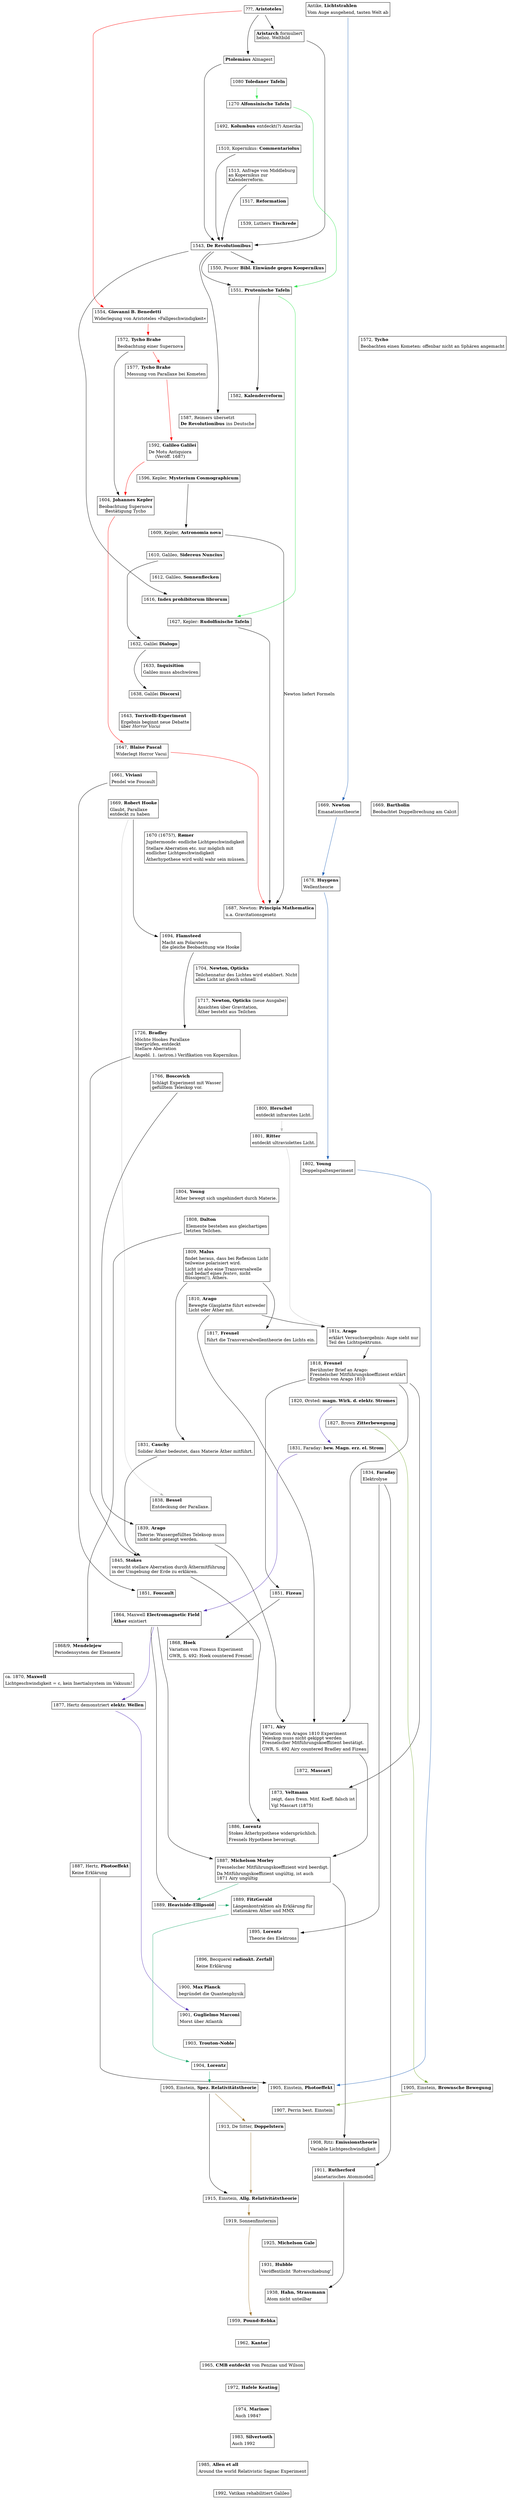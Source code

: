 //
//  http://renenyffenegger.ch/Wissenschaft/Geschichte/Ablauf.pdf
//
digraph A {

  node [shape=plaintext];

   j_Aristoteles [ //_{
     label = <
       <table border="1" cellborder="0">
       <tr><td align="left">???, <b>Aristoteles</b></td></tr>
       </table>
     >
   ]; //_}

   j_antike_lichtstrahlen [ //_{
     label = <
       <table border="1" cellborder="0">
       <tr><td align="left">Antike, <b>Lichtstrahlen</b></td></tr>
       <tr><td align="left">Vom Auge ausgehend, tasten Welt ab</td></tr>
       </table>
     >
   ]; //_}

   {rank=same j_Aristoteles j_antike_lichtstrahlen}

   j_Aristarch [ //_{
     label = <
       <table border="1" cellborder="0">
       <tr><td align="left"><b>Aristarch</b> formuliert<br align="left"/>helioz. Weltbild<br align="left"/></td></tr>
       </table>
     >
   ];
   j_Aristoteles -> j_Aristarch;
   //_}

   j_Almagest [ //_{
     label = <
       <table border="1" cellborder="0">
       <tr><td align="left"><b>Ptolemäus</b> Almagest</td></tr>
       </table>
     >
   ];
   j_Aristoteles -> j_Almagest;

   
   //_}

   j_1080_Toledaner_Tafeln [ //_{
     label = <
       <table border="1" cellborder="0">
       <tr><td align="left">1080 <b>Toledaner Tafeln</b></td></tr>
       </table>
     >
   ]; //_}

   j_1270_Alfonsinische_Tafeln [ //_{
     label = <
       <table border="1" cellborder="0">
       <tr><td align="left">1270 <b>Alfonsinische Tafeln</b></td></tr>
       </table>
     >
   ]; //_}

   j_1492_Kolumbus [ //_{
     label = <
       <table border="1" cellborder="0">
       <tr><td align="left">1492, <b>Kolumbus</b> entdeckt(?) Amerika</td></tr>
       </table>
     >
   ] //_}

 //_{ 15xx

   j_1510_Commentariolus [ //_{
     label = <
       <table border="1" cellborder="0">
       <tr><td align="left">1510, Kopernikus: <b>Commentariolus</b></td></tr>
       </table>
     >
   ]; //_}

   j_1513_Middelburg [ //_{
     label = <
       <table border="1" cellborder="0">
       <tr><td align="left">1513, Anfrage von Middleburg<br align="left"/>an Kopernikus zur<br align="left"/>Kalenderreform.<br align="left"/></td></tr>
       </table>
     >
   ]; //_}
   
   j_1517_Reformation [ //_{
     label = <
       <table border="1" cellborder="0">
       <tr><td align="left">1517, <b>Reformation</b></td></tr>
       </table>
     >
   ]; //_}

   j_1539_luther [ //_{
     label = <
       <table border="1" cellborder="0">
       <tr><td align="left">1539, Luthers <b>Tischrede</b></td></tr>
       </table>
     >
   ]; //_}

   j_1543_De_Revolutionibus [ //_{
     label = <
       <table border="1" cellborder="0">
       <tr><td align="left">1543, <b>De Revolutionibus</b></td></tr>
       </table>
     >
   ];
   j_Almagest -> j_1543_De_Revolutionibus;
   j_Aristarch -> j_1543_De_Revolutionibus;
   j_1513_Middelburg -> j_1543_De_Revolutionibus;
   j_1510_Commentariolus -> j_1543_De_Revolutionibus;
 //_}

   j_1550_Peucer [ //_{
     label = <
       <table border="1" cellborder="0">
       <tr><td align="left">1550, Peucer <b>Bibl. Einwände gegen Koopernikus</b></td></tr>
       </table>
     >
   ]; //_}

   j_1543_De_Revolutionibus -> j_1550_Peucer;

   j_1551_Prutenische_Tafeln [ //_{
     label = <
       <table border="1" cellborder="0">
       <tr><td align="left">1551, <b>Prutenische Tafeln</b></td></tr>
       </table>
     >
   ];
   j_1543_De_Revolutionibus -> j_1551_Prutenische_Tafeln;
 //_}

   j_1554_Benedetti [ //_{
     label = <
       <table border="1" cellborder="0">
       <tr><td align="left">1554, <b>Giovanni B. Benedetti</b></td></tr>
       <tr><td align="left">Widerlegung von Aristoteles »Fallgeschwindigkeit«</td></tr>
       </table>
     >
   ]; //_}

 //_{ 1572
   j_1572_Tycho [ //_{
     label = <
       <table border="1" cellborder="0">
       <tr><td align="left">1572, <b>Tycho</b></td></tr>
       <tr><td align="left">Beobachten einen Kometen: offenbar nicht an Sphären angemacht</td></tr>
       </table>
      >
   ]; //_}

   j_1572_Brahe [ //_{
     label = <
       <table border="1" cellborder="0">
       <tr><td align="left">1572, <b>Tycho Brahe</b></td></tr>
       <tr><td align="left">Beobachtung einer Supernova</td></tr>
       </table>
     >
   ]; //_}

   {rank=same j_1572_Tycho j_1572_Brahe}
 //_}

   j_1577_Brahe [ //_{
     label = <
       <table border="1" cellborder="0">
       <tr><td align="left">1577, <b>Tycho Brahe</b></td></tr>
       <tr><td align="left">Messung von Parallaxe bei Kometen</td></tr>
       </table>
     >
   ]; //_}

   j_1582_Kalenderreform [ //_{
     label = <
       <table border="1" cellborder="0">
       <tr><td align="left">1582, <b>Kalenderreform</b></td></tr>
       </table>
     >
   ];
   j_1551_Prutenische_Tafeln -> j_1582_Kalenderreform;
 //_}

   j_1587_Reimers [ //_{
     label = <
       <table border="1" cellborder="0">
       <tr><td align="left">1587, Reimers übersetzt</td></tr>
       <tr><td align="left"><b>De Revolutionibus</b> ins Deutsche</td></tr>
       </table>
     >
   ];
   j_1543_De_Revolutionibus -> j_1587_Reimers;
 //_}

   j_1592_De_Motu [ //_{
     label = <
       <table border="1" cellborder="0">
       <tr><td align="left">1592, <b>Galileo Galilei</b></td></tr>
       <tr><td align="left">De Motu Antiquiora<br align="left"/>(Veröff. 1687)</td></tr>
       </table>
     >
   ]; //_}

   j_1596_Mysterium_Cosmographicum [ //_{
     label = <
       <table border="1" cellborder="0">
       <tr><td align="left">1596, Kepler, <b>Mysterium Cosmographicum</b></td></tr>
       </table>
     >
   ]; //_}

 //_}

 //_{ 16xx

 //_{ 1610-
   j_1604_Kepler [ //_{
     label = <
       <table border="1" cellborder="0">
       <tr><td align="left">1604, <b>Johannes Kepler</b></td></tr>
       <tr><td align="left">Beobachtung Supernova<br align="left"/>Bestätigung Tycho</td></tr>
       </table>
     >
   ];
   j_1572_Brahe -> j_1604_Kepler;
   //_}

   j_1609_Astronomia_nova [ //_{
     label = <
       <table border="1" cellborder="0">
       <tr><td align="left">1609, Kepler, <b>Astronomia nova</b></td></tr>
       </table>
     >
   ];
   j_1596_Mysterium_Cosmographicum -> j_1609_Astronomia_nova;
 //_}

   j_1610_sidereus_nuncius [ //_{
     label = <
       <table border="1" cellborder="0">
       <tr><td align="left">1610, Galileo, <b>Sidereus Nuncius</b></td></tr>
       </table>
     >
   ]; //_}

   j_1612_sonnenflecken [ //_{
     label = <
       <table border="1" cellborder="0">
       <tr><td align="left">1612, Galileo, <b>Sonnenflecken</b></td></tr>
       </table>
     >
   ]; //_}

   j_1616_index [ //_{
     label = <
       <table border="1" cellborder="0">
       <tr><td align="left">1616, <b>Index prohibitorum librorum</b></td></tr>
       </table>
     >
   ];
   j_1543_De_Revolutionibus -> j_1616_index;
 //_}
 //_}
 //_{ 1620-
   j_1627_Rudolfinische_Tafeln [ //_{
     label = <
       <table border="1" cellborder="0">
       <tr><td align="left">1627, Kepler: <b>Rudolfinische Tafeln</b></td></tr>
       </table>
     >
   ];
   j_1080_Toledaner_Tafeln -> j_1270_Alfonsinische_Tafeln -> j_1551_Prutenische_Tafeln -> j_1627_Rudolfinische_Tafeln [color="#33e651"]; /* Ephemeriden */
 //_}

   j_1632_galilei_dialogo [ //_{
     label = <
       <table border="1" cellborder="0">
       <tr><td align="left">1632, Galilei <b>Dialogo</b></td></tr>
       </table>
     >
   ]; //_}

   j_1633_Inquisition [ //_{
     label = <
       <table border="1" cellborder="0">
       <tr><td align="left">1633, <b>Inquisition</b></td></tr>
       <tr><td align="left">Galileo muss abschwören</td></tr>
       </table>
     >
   ]; //_}

   j_1638_galilei_discorsi [ //_{
     label = <
       <table border="1" cellborder="0">
       <tr><td align="left">1638, Galilei <b>Discorsi</b></td></tr>
       </table>
     >
   ];

   j_1610_sidereus_nuncius  -> j_1632_galilei_dialogo -> j_1638_galilei_discorsi;
   
   //_}
 //_}

   j_1643_Torricelli [ //_{
     label = <
       <table border="1" cellborder="0">
       <tr><td align="left">1643, <b>Torricelli-Experiment</b></td></tr>
       <tr><td align="left">Ergebnis beginnt neue Debatte<br align="left"/>über <i>Horror Vacui</i><br align="left"/></td></tr>
       </table>
     >
   ]; //_}

   j_1647_Pascal [ //_{
     label = <
       <table border="1" cellborder="0">
       <tr><td align="left">1647, <b>Blaise Pascal</b></td></tr>
       <tr><td align="left">Widerlegt Horror Vacui</td></tr>
       </table>
     >
   ]; //_}

   j_1661_Viviani [ //_{
     label = <
       <table border="1" cellborder="0">
       <tr><td align="left">1661, <b>Viviani</b></td></tr>
       <tr><td align="left">Pendel wie Foucault</td></tr>
       </table>
     >
   ]; //_}

   //_{ 1699
   j_1669_Hooke [ //_{
     label = <
       <table border="1" cellborder="0">
       <tr><td align="left">1669, <b>Robert Hooke</b></td></tr>
       <tr><td align="left">Glaubt, Parallaxe<br align="left"/>entdeckt zu haben</td></tr>
       </table>
     >
   ]; //_}

   j_1669_Bartholin [ //_{
     label = <
       <table border="1" cellborder="0">
       <tr><td align="left">1669, <b>Bartholin</b></td></tr>
       <tr><td align="left">Beobachtet Doppelbrechung am Calcit</td></tr>
       </table>
     >
   ]; //_}

   j_1669_Newton [ //_{
     label = <
       <table border="1" cellborder="0">
       <tr><td align="left">1669, <b>Newton</b></td></tr>
       <tr><td align="left">Emanationstheorie</td></tr>
       </table>
     >
   ]; //_}
   {rank=same j_1669_Hooke j_1669_Newton j_1669_Bartholin}
 //_}

   j_1670_Roemer [ //_{
     label = <
       <table border="1" cellborder="0">
       <tr><td align="left">1670 (1675?), <b>Rømer</b></td></tr>
       <tr><td align="left">Jupitermonde: endliche Lichtgeschwindigkeit</td></tr>
       <tr><td align="left">Stellare Aberration etc. nur möglich mit<br align="left"/>endlicher Lichtgeschwindigkeit<br align="left"/></td></tr>
       <tr><td align="left">Ätherhypothese wird wohl wahr sein müssen.</td></tr>
       </table>
     >
   ]; //_}

   j_1678_Huygens [ //_{
     label = <
       <table border="1" cellborder="0">
       <tr><td align="left">1678, <b>Huygens</b></td></tr>
       <tr><td align="left">Wellentheorie</td></tr>
       </table>
     >
   ]; //_}

   j_1687_Newton [ //_{
     label = <
       <table border="1" cellborder="0">
       <tr><td align="left">1687, Newton: <b>Principia Mathematica</b></td></tr>
       <tr><td align="left">u.a. Gravitationsgesetz</td></tr>
       </table>
     >
   ];
   j_1609_Astronomia_nova -> j_1687_Newton [ label="Newton liefert Formeln" lblstyle="above, sloped"];
   j_1627_Rudolfinische_Tafeln -> j_1687_Newton; //_}

   j_1694_Flamsteed [ //_{
     label = <
       <table border="1" cellborder="0">
       <tr><td align="left">1694, <b>Flamsteed</b></td></tr>
       <tr><td align="left">Macht am Polarstern<br align="left"/>die gleiche Beobachtung wie Hooke<br align="left"/></td></tr>
       </table>
     >
   ]; //_}

 //_}

 //_{ 17xx

   j_1704_Newton [ //_{
     label = <
       <table border="1" cellborder="0">
       <tr><td align="left">1704, <b>Newton, Opticks</b></td></tr>
       <tr><td align="left">Teilchennatur des Lichtes wird etabliert. Nicht<br align="left"/>alles Licht ist gleich schnell<br align="left"/></td></tr>
       </table>
     >
   ]; //_}

   j_1717_Newton [ //_{
     label = <
       <table border="1" cellborder="0">
       <tr><td align="left">1717, <b>Newton, Opticks</b> (neue Ausgabe)</td></tr>
       <tr><td align="left">Ansichten über Gravitation,<br align="left"/>Äther besteht aus Teilchen<br align="left"/></td></tr>
       </table>
     >
   ]; //_}

   j_1726_Bradley [ //_{
     label = <
       <table border="1" cellborder="0">
       <tr><td align="left">1726, <b>Bradley</b></td></tr>
       <tr><td align="left">Möchte Hookes Parallaxe<br align="left"/>überprüfen, entdeckt<br align="left"/>Stellare Aberration<br align="left"/></td></tr>
       <tr><td align="left">Angebl. 1. (astron.) Verifikation von Kopernikus.</td></tr>
       </table>
     >
   ]; //_}

   j_1766_Boscovitch [ //_{
     label = <
       <table border="1" cellborder="0">
       <tr><td align="left">1766, <b>Boscovich</b></td></tr>
       <tr><td align="left">Schlägt Experiment mit Wasser<br align="left"/>gefülltem Teleskop vor.<br align="left"/></td></tr>
       </table>
     >
   ]; //_}

   j_1800_Herschel [ //_{
     label = <
       <table border="1" cellborder="0">
       <tr><td align="left">1800, <b>Herschel</b></td></tr>
       <tr><td align="left">entdeckt infrarotes Licht.</td></tr>
       </table>
     >
   ]; //_}
 //_}

 //_{ 18xx
 //_{ 1800-
   j_1801_Ritter [ //_{
     label = <
       <table border="1" cellborder="0">
       <tr><td align="left">1801, <b>Ritter</b></td></tr>
       <tr><td align="left">entdeckt ultraviolettes Licht.</td></tr>
       </table>
     >
   ]; //_}

   j_1802_Young [ //_{
     label = <
       <table border="1" cellborder="0">
       <tr><td align="left">1802, <b>Young</b></td></tr>
       <tr><td align="left">Doppelspaltexperiment</td></tr>
       </table>
     >
   ]; //_}

   j_1804_Young [ //_{
     label = <
       <table border="1" cellborder="0">
       <tr><td align="left">1804, <b>Young</b></td></tr>
       <tr><td align="left">Äther bewegt sich ungehindert durch Materie.</td></tr>
       </table>
     >
   ]; //_}

   j_1808_Dalton [ /*  2016-Mettenheim...pdf */ //_{
     label = <
       <table border="1" cellborder="0">
       <tr><td align="left">1808, <b>Dalton</b></td></tr> 
       <tr><td align="left">Elemente bestehen aus gleichartigen<br align="left"/>letzten Teilchen.<br align="left"/></td></tr> 
       </table>
     >
   ]; //_}

   j_1809_Malus [ //_{
     label = <
       <table border="1" cellborder="0">
       <tr><td align="left">1809, <b>Malus</b></td></tr>
       <tr><td align="left">findet heraus, dass bei Reflexion Licht<br align="left"/>teilweise polarisiert wird.<br align="left"/></td></tr>
       <tr><td align="left">Licht ist also eine Transversalwelle<br align="left"/>und bedarf eines <i>festen</i>, nicht<br align="left"/>flüssigen(!), Äthers.<br align="left"/></td></tr>
       </table>
     >
   ]; //_}

   j_1810_Arago [ //_{
     label = <
       <table border="1" cellborder="0">
       <tr><td align="left">1810, <b>Arago</b></td></tr>
       <tr><td align="left">Bewegte Glasplatte führt entweder<br align="left"/>Licht oder Äther mit.<br align="left"/></td></tr>
       </table>
     >
   ]; //_}

   j_181x_Arago [ //_{
     label = <
       <table border="1" cellborder="0">
       <tr><td align="left">181x, <b>Arago</b></td></tr>
       <tr><td align="left">erklärt Versuchsergebnis: Auge sieht nur<br align="left"/>Teil des Lichtspektrums.<br align="left"/></td></tr>
       </table>
     >
   ];
   j_1800_Herschel -> j_1801_Ritter   -> j_181x_Arago [color=grey];
   j_1810_Arago    -> j_181x_Arago; //_}

   j_1817_Fresnel [ //_{
     label = <
       <table border="1" cellborder="0">
       <tr><td align="left">1817, <b>Fresnel</b></td></tr>
       <tr><td align="left">führt die Transversalwellentheorie des Lichts ein.</td></tr>
       </table>
     >
   ]; //_}

   j_1818_Fresnel [ //_{
     label = <
       <table border="1" cellborder="0">
       <tr><td align="left">1818, <b>Fresnel</b></td></tr>
       <tr><td align="left">Berühmter Brief an Arago:<br align="left"/>Fresnelscher Mitführungskoeffizient erklärt<br align="left"/>Ergebnis von Arago 1810<br align="left"/></td></tr>
       </table>
     >
   ];
   j_181x_Arago -> j_1818_Fresnel; //_}

 //_}
 //_{ 1820-

   j_1820_Orsted [ //_{
     label = <
       <table border="1" cellborder="0">
       <tr><td align="left">1820, Ørsted: <b>magn. Wirk. d. elektr. Stromes</b></td></tr>
       </table>
     >
   ]; //_}

   j_1827_Brown [ //_{
     label = <
       <table border="1" cellborder="0">
       <tr><td align="left">1827, Brown <b>Zitterbewegung</b></td></tr>
       </table>
     >
   ]; //_}

   j_1831_Cauchy [ //_{
     label = <
       <table border="1" cellborder="0">
       <tr><td align="left">1831, <b>Cauchy</b></td></tr>
       <tr><td align="left">Solider Äther bedeutet, dass Materie Äther mitführt.</td></tr>
       </table>
     >
   ];

   j_1809_Malus -> j_1831_Cauchy;
   //_}

   j_1831_Faraday [ //_{
     label = <
       <table border="1" cellborder="0">
       <tr><td align="left">1831, Faraday: <b>bew. Magn. erz. el. Strom</b></td></tr>
       </table>
     >
   ]; //_}
   {rank=same j_1831_Faraday j_1831_Cauchy}

   j_1834_Faraday [ /*  2016-Mettenheim...pdf */ //_{
     label = <
       <table border="1" cellborder="0">
       <tr><td align="left">1834, <b>Faraday</b></td></tr> 
       <tr><td align="left">Elektrolyse</td></tr> 
       </table>
     >
   ]; //_}

   j_1838_Bessel [ //_{
     label = <
       <table border="1" cellborder="0">
       <tr><td align="left">1838, <b>Bessel</b></td></tr>
       <tr><td align="left">Entdeckung der Parallaxe.</td></tr>
       </table>
     >
   ]; //_}

   j_1839_Arago [ //_{
     label = <
       <table border="1" cellborder="0">
       <tr><td align="left">1839, <b>Arago</b></td></tr>
       <tr><td align="left">Theorie: Wassergefülltes Teleksop muss<br align="left"/>nicht mehr geneigt werden.<br align="left"/></td></tr>
       </table>
     >
   ]; //_}
 //_}
 //_{ 1840- 

   j_1845_Stokes [ //_{
     label = <
       <table border="1" cellborder="0">
       <tr><td align="left">1845, <b>Stokes</b></td></tr>
       <tr><td align="left">versucht stellare Aberration durch Äthermitführung<br align="left"/>in der Umgebung der Erde zu erklären.<br align="left"/></td></tr>
       </table>
     >
   ];
   j_1831_Cauchy -> j_1845_Stokes;
   //_}

   j_1851_Fizeau [ //_{
     label = <
       <table border="1" cellborder="0">
       <tr><td align="left">1851, <b>Fizeau</b></td></tr>
       </table>
     >
   ]; //_}

   j_1851_Foucault [ //_{
     label = <
       <table border="1" cellborder="0">
       <tr><td align="left">1851, <b>Foucault</b></td></tr>
       </table>
     >
   ];
   j_1661_Viviani -> j_1851_Foucault;
   
   //_}
   {rank=same j_1851_Fizeau j_1851_Foucault}

   j_1864_Maxwell_Electromagnetic_Field [ //_{
     label = <
       <table border="1" cellborder="0">
       <tr><td align="left">1864, Maxwell <b>Electromagnetic Field</b></td></tr>
       <tr><td align="left"><b>Äther</b> existiert</td></tr>
       </table>
     >
   ]; 
   
   //_}

   j_1868_Hoek [ //_{
     label = <
       <table border="1" cellborder="0">
       <tr><td align="left">1868, <b>Hoek</b></td></tr>
       <tr><td align="left">Variation von Fizeaus Experiment</td></tr>
       <tr><td align="left">GWR, S. 492: Hoek countered Fresnel</td></tr>
       </table>
     >
   ]; //_}

   j_1868_Mendelejew [ /*  2016-Mettenheim...pdf */ //_{
     label = <
       <table border="1" cellborder="0">
       <tr><td align="left">1868/9, <b>Mendelejew</b></td></tr> 
       <tr><td align="left">Periodensystem der Elemente</td></tr> 
       </table>
     >
   ]; //_}
   {rank=same j_1868_Mendelejew j_1868_Hoek }

   j_1870_Maxwell [ //_{
     label = <
       <table border="1" cellborder="0">
       <tr><td align="left">ca. 1870, <b>Maxwell</b></td></tr>
       <tr><td align="left">Lichtgeschwindigkeit = c, kein Inertialsystem im Vakuum!</td></tr>
       </table>
      >
   ]; //_}

   j_1808_Dalton -> j_1868_Mendelejew;
 //_}
 //_{ 1860-
   j_1871_Airy [ //_{
     label = <
       <table border="1" cellborder="0">
       <tr><td align="left">1871, <b>Airy</b></td></tr>
       <tr><td align="left">Variation von Aragos 1810 Experiment<br align="left"/>Teleskop muss nicht gekippt werden<br align="left"/>Fresnelscher Mitführungskoeffizient bestätigt.<br align="left"/></td></tr>
       <tr><td align="left">GWR, S. 492 Airy countered Bradley and Fizeau</td></tr>
       </table>
     >
   ]; //_}

   j_1872_Mascart [ //_{
     label = <
       <table border="1" cellborder="0">
       <tr><td align="left">1872, <b>Mascart</b></td></tr>
       </table>
     >
   ]; //_}

   j_1873_Veltmann [ //_{
     label = <
       <table border="1" cellborder="0">
       <tr><td align="left">1873, <b>Veltmann</b></td></tr>
       <tr><td align="left">zeigt, dass fresn. Mitf. Koeff. falsch ist</td></tr>
       <tr><td align="left">Vgl Mascart (1875)</td></tr>
       </table>
     >
   ];
   j_1818_Fresnel -> j_1873_Veltmann; //_}

   j_1877_Hertz [ //_{
     label = <
       <table border="1" cellborder="0">
       <tr><td align="left">1877, Hertz demonstriert <b>elektr. Wellen</b></td></tr>
       </table>
     >
   ];
   
   //_}
 //_}
 //_{ 1880-

   j_1886_Lorentz [ //_{
     label = <
       <table border="1" cellborder="0">
       <tr><td align="left">1886, <b>Lorentz</b></td></tr>
       <tr><td align="left">Stokes Ätherhypothese widersprüchlich.</td></tr>
       <tr><td align="left">Fresnels Hypothese bevorzugt.</td></tr>
       </table>
     >
   ];
   j_1845_Stokes -> j_1886_Lorentz;

   
   //_}
   j_1887_MM [ //_{
     label = <
       <table border="1" cellborder="0">
       <tr><td align="left">1887, <b>Michelson Morley</b></td></tr>
       <tr><td align="left">Fresnelscher Mitführungskoeffizient wird beerdigt.</td></tr>
       <tr><td align="left">Da Mitführungskoeffizient ungültig, ist auch<br align="left"/>1871 Airy ungültig<br align="left"/></td></tr>
       </table>
     >
   ];

   j_1864_Maxwell_Electromagnetic_Field -> j_1887_MM;
   
   //_}

   j_1887_Hertz_Photoeffekt [ //_{
     label = <
       <table border="1" cellborder="0">
       <tr><td align="left">1887, Hertz, <b>Photoeffekt</b></td></tr>
       <tr><td align="left">Keine Erklärung</td></tr>
       </table>
     >
   ]; //_}
   
   {rank=same j_1887_Hertz_Photoeffekt j_1887_MM}

   j_1889_FitzGerald [ //_{
     label = <
       <table border="1" cellborder="0">
       <tr><td align="left">1889, <b>FitzGerald</b></td></tr>
       <tr><td align="left">Längenkontraktion als Erklärung für<br align="left"/>stationären Äther und MMX<br align="left"/></td></tr>
       </table>
      >
   ]; //_}

   j_1889_Heaviside [ //_{
     label = <
       <table border="1" cellborder="0">
       <tr><td align="left">1889, <b>Heaviside-Ellipsoid</b></td></tr>
       </table>
      >
   ]; //_}
   {rank=same j_1889_Heaviside j_1889_FitzGerald }

   j_1864_Maxwell_Electromagnetic_Field -> j_1889_Heaviside;

   j_1895_Lorentz [ /*  2016-Mettenheim...pdf */ //_{
     label = <
       <table border="1" cellborder="0">
       <tr><td align="left">1895, <b>Lorentz</b></td></tr> 
       <tr><td align="left">Theorie des Elektrons</td></tr> 
       </table>
     >
   ];
   j_1834_Faraday -> j_1895_Lorentz; //_}

   j_1896_Becquerel [ //_{
     label = <
       <table border="1" cellborder="0">
       <tr><td align="left">1896, Becquerel <b>radioakt. Zerfall</b></td></tr>
       <tr><td align="left">Keine Erklärung</td></tr>
       </table>
     >
    ]; //_}
 //_}

 //_}

 //_{ 19xx

 //_{ 1900-

   j_1900_Planck [ //_{
     label = <
       <table border="1" cellborder="0">
       <tr><td align="left">1900, <b>Max Planck</b></td></tr>
       <tr><td align="left">begründet die Quantenphysik</td></tr>
       </table>
     >
   ]; //_}
  
   j_1901_Marconi [ //_{
     label = <
       <table border="1" cellborder="0">
       <tr><td align="left">1901, <b>Guglielmo Marconi</b></td></tr>
       <tr><td align="left">Morst über Atlantik</td></tr>
       </table>
     >
   ]; 
   
   j_1820_Orsted -> j_1831_Faraday -> j_1864_Maxwell_Electromagnetic_Field -> j_1877_Hertz -> j_1901_Marconi [color="#5533b7"];
   //_}

   j_1903_Trouton_Noble [ //_{
     label = <
       <table border="1" cellborder="0">
       <tr><td align="left">1903, <b>Trouton-Noble</b></td></tr>
       </table>
     >
   ]; //_}

   j_1904_Lorentz [ //_{
     label = <
       <table border="1" cellborder="0">
       <tr><td align="left">1904, <b>Lorentz</b></td></tr>
       </table>
     >
   ];
   //_}

   j_1905_Einstein_Photoeffekt [ //_{
     label = <
       <table border="1" cellborder="0">
       <tr><td align="left">1905, Einstein, <b>Photoeffekt</b></td></tr>
       </table>
     >
    ];
    j_antike_lichtstrahlen -> j_1669_Newton -> j_1678_Huygens -> j_1802_Young -> j_1905_Einstein_Photoeffekt [color="#2263b7"]; /* Natur des Lichts */
    j_1887_Hertz_Photoeffekt -> j_1905_Einstein_Photoeffekt;
    
    //_}

   j_1905_Einstein_Brown [ //_{
     label = <
       <table border="1" cellborder="0">
       <tr><td align="left">1905, Einstein, <b>Brownsche Bewegung</b></td></tr>
       </table>
     >
    ];

    //_}

   j_1905_Einstein_SRT [ //_{
     label = <
       <table border="1" cellborder="0">
       <tr><td align="left">1905, Einstein, <b>Spez. Relativitätstheorie</b></td></tr>
       </table>
     >
    ];
   j_1887_MM -> j_1889_Heaviside -> j_1889_FitzGerald -> j_1904_Lorentz -> j_1905_Einstein_SRT [color="#23ab71"];

    //_}

    {rank=same j_1905_Einstein_Brown j_1905_Einstein_Photoeffekt j_1905_Einstein_SRT}

   j_1907_Perrin [ //_{
     label = <
       <table border="1" cellborder="0">
       <tr><td align="left">1907, Perrin best. Einstein</td></tr>
       </table>
     >
    ];

    j_1827_Brown -> j_1905_Einstein_Brown -> j_1907_Perrin [color="#77aa33"];
  //_}

   j_1908_Ritz [ //_{
     label = <
       <table border="1" cellborder="0">
       <tr><td align="left">1908, Ritz: <b>Emissionstheorie</b></td></tr>
       <tr><td align="left">Variable Lichtgeschwindigkeit</td></tr>
       </table>
     >
    ];

    j_1887_MM -> j_1908_Ritz;
    
    //_}

  //_}
 //_{ 1910-
   j_1911_Rutherford [ /*  2016-Mettenheim...pdf */ //_{
     label = <
       <table border="1" cellborder="0">
       <tr><td align="left">1911, <b>Rutherford</b></td></tr> 
       <tr><td align="left">planetarisches Atommodell</td></tr> 
       </table>
     >
   ];
   j_1834_Faraday -> j_1911_Rutherford; //_}

   j_1913_De_Sitter [ //_{
     label = <
       <table border="1" cellborder="0">
       <tr><td align="left">1913, De Sitter, <b>Doppelstern</b></td></tr>
       </table>
     >
    ]; //_}

   j_1915_Einstein_ART [ //_{
     label = <
       <table border="1" cellborder="0">
       <tr><td align="left">1915, Einstein, <b>Allg. Relativitätstheorie</b></td></tr>
       </table>
     >
    ];

    j_1905_Einstein_SRT -> j_1915_Einstein_ART;

 //_}

   j_1919_Sonnenfinsternis [ //_{
     label = <
       <table border="1" cellborder="0">
       <tr><td align="left">1919, Sonnenfinsternis</td></tr>
       </table>
     >
    ]; //_}

   j_1925_Michelson_Gale [ //_{
     label = <
       <table border="1" cellborder="0">
       <tr><td align="left">1925, <b>Michelson Gale</b></td></tr>
       </table>
     >
    ]; //_}
 //_}
 //_{ 1930-
   j_1931_Hubble [ //_{
     label = <
       <table border="1" cellborder="0">
       <tr><td align="left">1931, <b>Hubble</b></td></tr>
       <tr><td align="left">Veröffentlicht 'Rotverschiebung'</td></tr>
       </table>
     >
   ]; //_}

   j_1938_Hahn_Strassmann [ /*  2016-Mettenheim...pdf */ //_{
     label = <
       <table border="1" cellborder="0">
       <tr><td align="left">1938, <b>Hahn, Strassmann</b></td></tr> 
       <tr><td align="left">Atom nicht unteilbar</td></tr> 
       </table>
     >
   ]; //_}

   j_1959_Pound_Rebka [ //_{
     label = <
       <table border="1" cellborder="0">
       <tr><td align="left">1959, <b>Pound-Rebka</b></td></tr>
       </table>
      >
   ]; //_}

   j_1905_Einstein_SRT -> j_1913_De_Sitter -> j_1915_Einstein_ART -> j_1919_Sonnenfinsternis -> j_1959_Pound_Rebka [color="#a37a33"]; // Tests der Relativitätstheorie
 //_}

   j_1962_Kantor [ //_{
     label = <
       <table border="1" cellborder="0">
       <tr><td align="left">1962, <b>Kantor</b></td></tr>
       </table>
      >
   ]; //_}

   j_1965_CMB_entdeckt [ //_{
     label = <
       <table border="1" cellborder="0">
       <tr><td align="left">1965, <b>CMB entdeckt</b> von Penzias und Wilson</td></tr>
       </table>
     >
   ]; //_}

   j_1972_Hafele_Keating [ //_{
     label = <
       <table border="1" cellborder="0">
       <tr><td align="left">1972, <b>Hafele Keating</b></td></tr>
       </table>
     >
   ]; //_}

   j_1974_Marinov [ //_{
     label = <
       <table border="1" cellborder="0">
       <tr><td align="left">1974, <b>Marinov</b></td></tr>
       <tr><td align="left">Auch 1984?</td></tr>
       </table>
     >
   ]; //_}

   j_1983_Silvertooth [ //_{
     label = <
       <table border="1" cellborder="0">
       <tr><td align="left">1983, <b>Silvertooth</b></td></tr>
       <tr><td align="left">Auch 1992</td></tr>
       </table>
      >
   ]; //_}

   j_1985_Allan_et_al [ //_{
     label = <
       <table border="1" cellborder="0">
       <tr><td align="left">1985, <b>Allen et all</b></td></tr>
       <tr><td align="left">Around the world Relativistic Sagnac Experiment</td></tr>
       </table>
      >
   ]; //_}

   j_1992_vatikan [  //_{
     label = <
       <table border="1" cellborder="0">
       <tr><td align="left">1992, Vatikan rehabilitiert Galileo</td></tr> 
       </table>
     >
   ]; //_}

 //_}
  

   /* Widerlegungen von Aristoteles */
   j_Aristoteles -> j_1554_Benedetti -> j_1572_Brahe -> j_1577_Brahe -> j_1592_De_Motu ->
   j_1604_Kepler -> j_1647_Pascal -> j_1687_Newton [color=red];

   j_1911_Rutherford -> j_1938_Hahn_Strassmann;

   j_1669_Hooke -> j_1694_Flamsteed-> j_1726_Bradley;

   j_1726_Bradley -> j_1845_Stokes;

   j_1669_Hooke -> j_1838_Bessel [color=grey];

   j_1810_Arago -> j_1871_Airy;
   j_1818_Fresnel -> j_1851_Fizeau -> j_1868_Hoek;


   j_1766_Boscovitch-> j_1839_Arago -> j_1871_Airy;

   j_1809_Malus -> j_1817_Fresnel;

   j_1818_Fresnel -> j_1871_Airy -> j_1887_MM;




   j_Aristoteles -> j_Aristarch -> j_Almagest -> j_1080_Toledaner_Tafeln -> j_1270_Alfonsinische_Tafeln -> j_1492_Kolumbus -> j_1510_Commentariolus -> j_1513_Middelburg -> j_1517_Reformation -> j_1539_luther -> j_1543_De_Revolutionibus -> j_1550_Peucer -> j_1551_Prutenische_Tafeln -> j_1554_Benedetti -> j_1572_Brahe ->
   j_1577_Brahe -> j_1582_Kalenderreform -> j_1587_Reimers -> 
   j_1592_De_Motu -> j_1596_Mysterium_Cosmographicum -> j_1604_Kepler -> j_1609_Astronomia_nova -> j_1610_sidereus_nuncius -> j_1612_sonnenflecken -> j_1616_index -> j_1627_Rudolfinische_Tafeln -> 
   j_1632_galilei_dialogo -> j_1633_Inquisition -> j_1638_galilei_discorsi -> j_1643_Torricelli -> j_1647_Pascal -> j_1661_Viviani ->
   j_1669_Hooke -> j_1670_Roemer -> j_1678_Huygens -> j_1687_Newton -> j_1694_Flamsteed -> j_1704_Newton -> j_1717_Newton -> j_1726_Bradley -> j_1766_Boscovitch -> j_1800_Herschel ->
   j_1801_Ritter -> j_1802_Young -> j_1804_Young -> j_1808_Dalton -> j_1809_Malus ->
   j_1810_Arago-> j_1817_Fresnel -> j_1818_Fresnel -> j_1820_Orsted -> j_1827_Brown -> j_1831_Faraday -> j_1834_Faraday -> j_1838_Bessel -> j_1839_Arago -> j_1845_Stokes -> j_1851_Foucault ->
   j_1864_Maxwell_Electromagnetic_Field -> j_1868_Hoek -> j_1868_Mendelejew -> j_1870_Maxwell -> j_1877_Hertz -> 
   j_1871_Airy -> j_1872_Mascart -> j_1873_Veltmann -> j_1886_Lorentz ->  j_1887_MM -> j_1889_FitzGerald -> j_1895_Lorentz -> j_1896_Becquerel -> j_1900_Planck -> j_1901_Marconi -> j_1903_Trouton_Noble -> j_1904_Lorentz ->
   j_1905_Einstein_Photoeffekt -> j_1907_Perrin -> j_1908_Ritz -> j_1911_Rutherford -> j_1915_Einstein_ART -> j_1919_Sonnenfinsternis -> j_1925_Michelson_Gale -> j_1931_Hubble -> j_1938_Hahn_Strassmann -> j_1959_Pound_Rebka -> j_1962_Kantor ->
   j_1965_CMB_entdeckt -> j_1972_Hafele_Keating -> j_1974_Marinov -> j_1983_Silvertooth -> j_1985_Allan_et_al -> j_1992_vatikan
   [style=invisible arrowhead=none];




}
